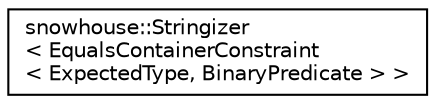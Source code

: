 digraph "Graphical Class Hierarchy"
{
 // INTERACTIVE_SVG=YES
  edge [fontname="Helvetica",fontsize="10",labelfontname="Helvetica",labelfontsize="10"];
  node [fontname="Helvetica",fontsize="10",shape=record];
  rankdir="LR";
  Node0 [label="snowhouse::Stringizer\l\< EqualsContainerConstraint\l\< ExpectedType, BinaryPredicate \> \>",height=0.2,width=0.4,color="black", fillcolor="white", style="filled",URL="$structsnowhouse_1_1Stringizer_3_01EqualsContainerConstraint_3_01ExpectedType_00_01BinaryPredicate_01_4_01_4.html"];
}
